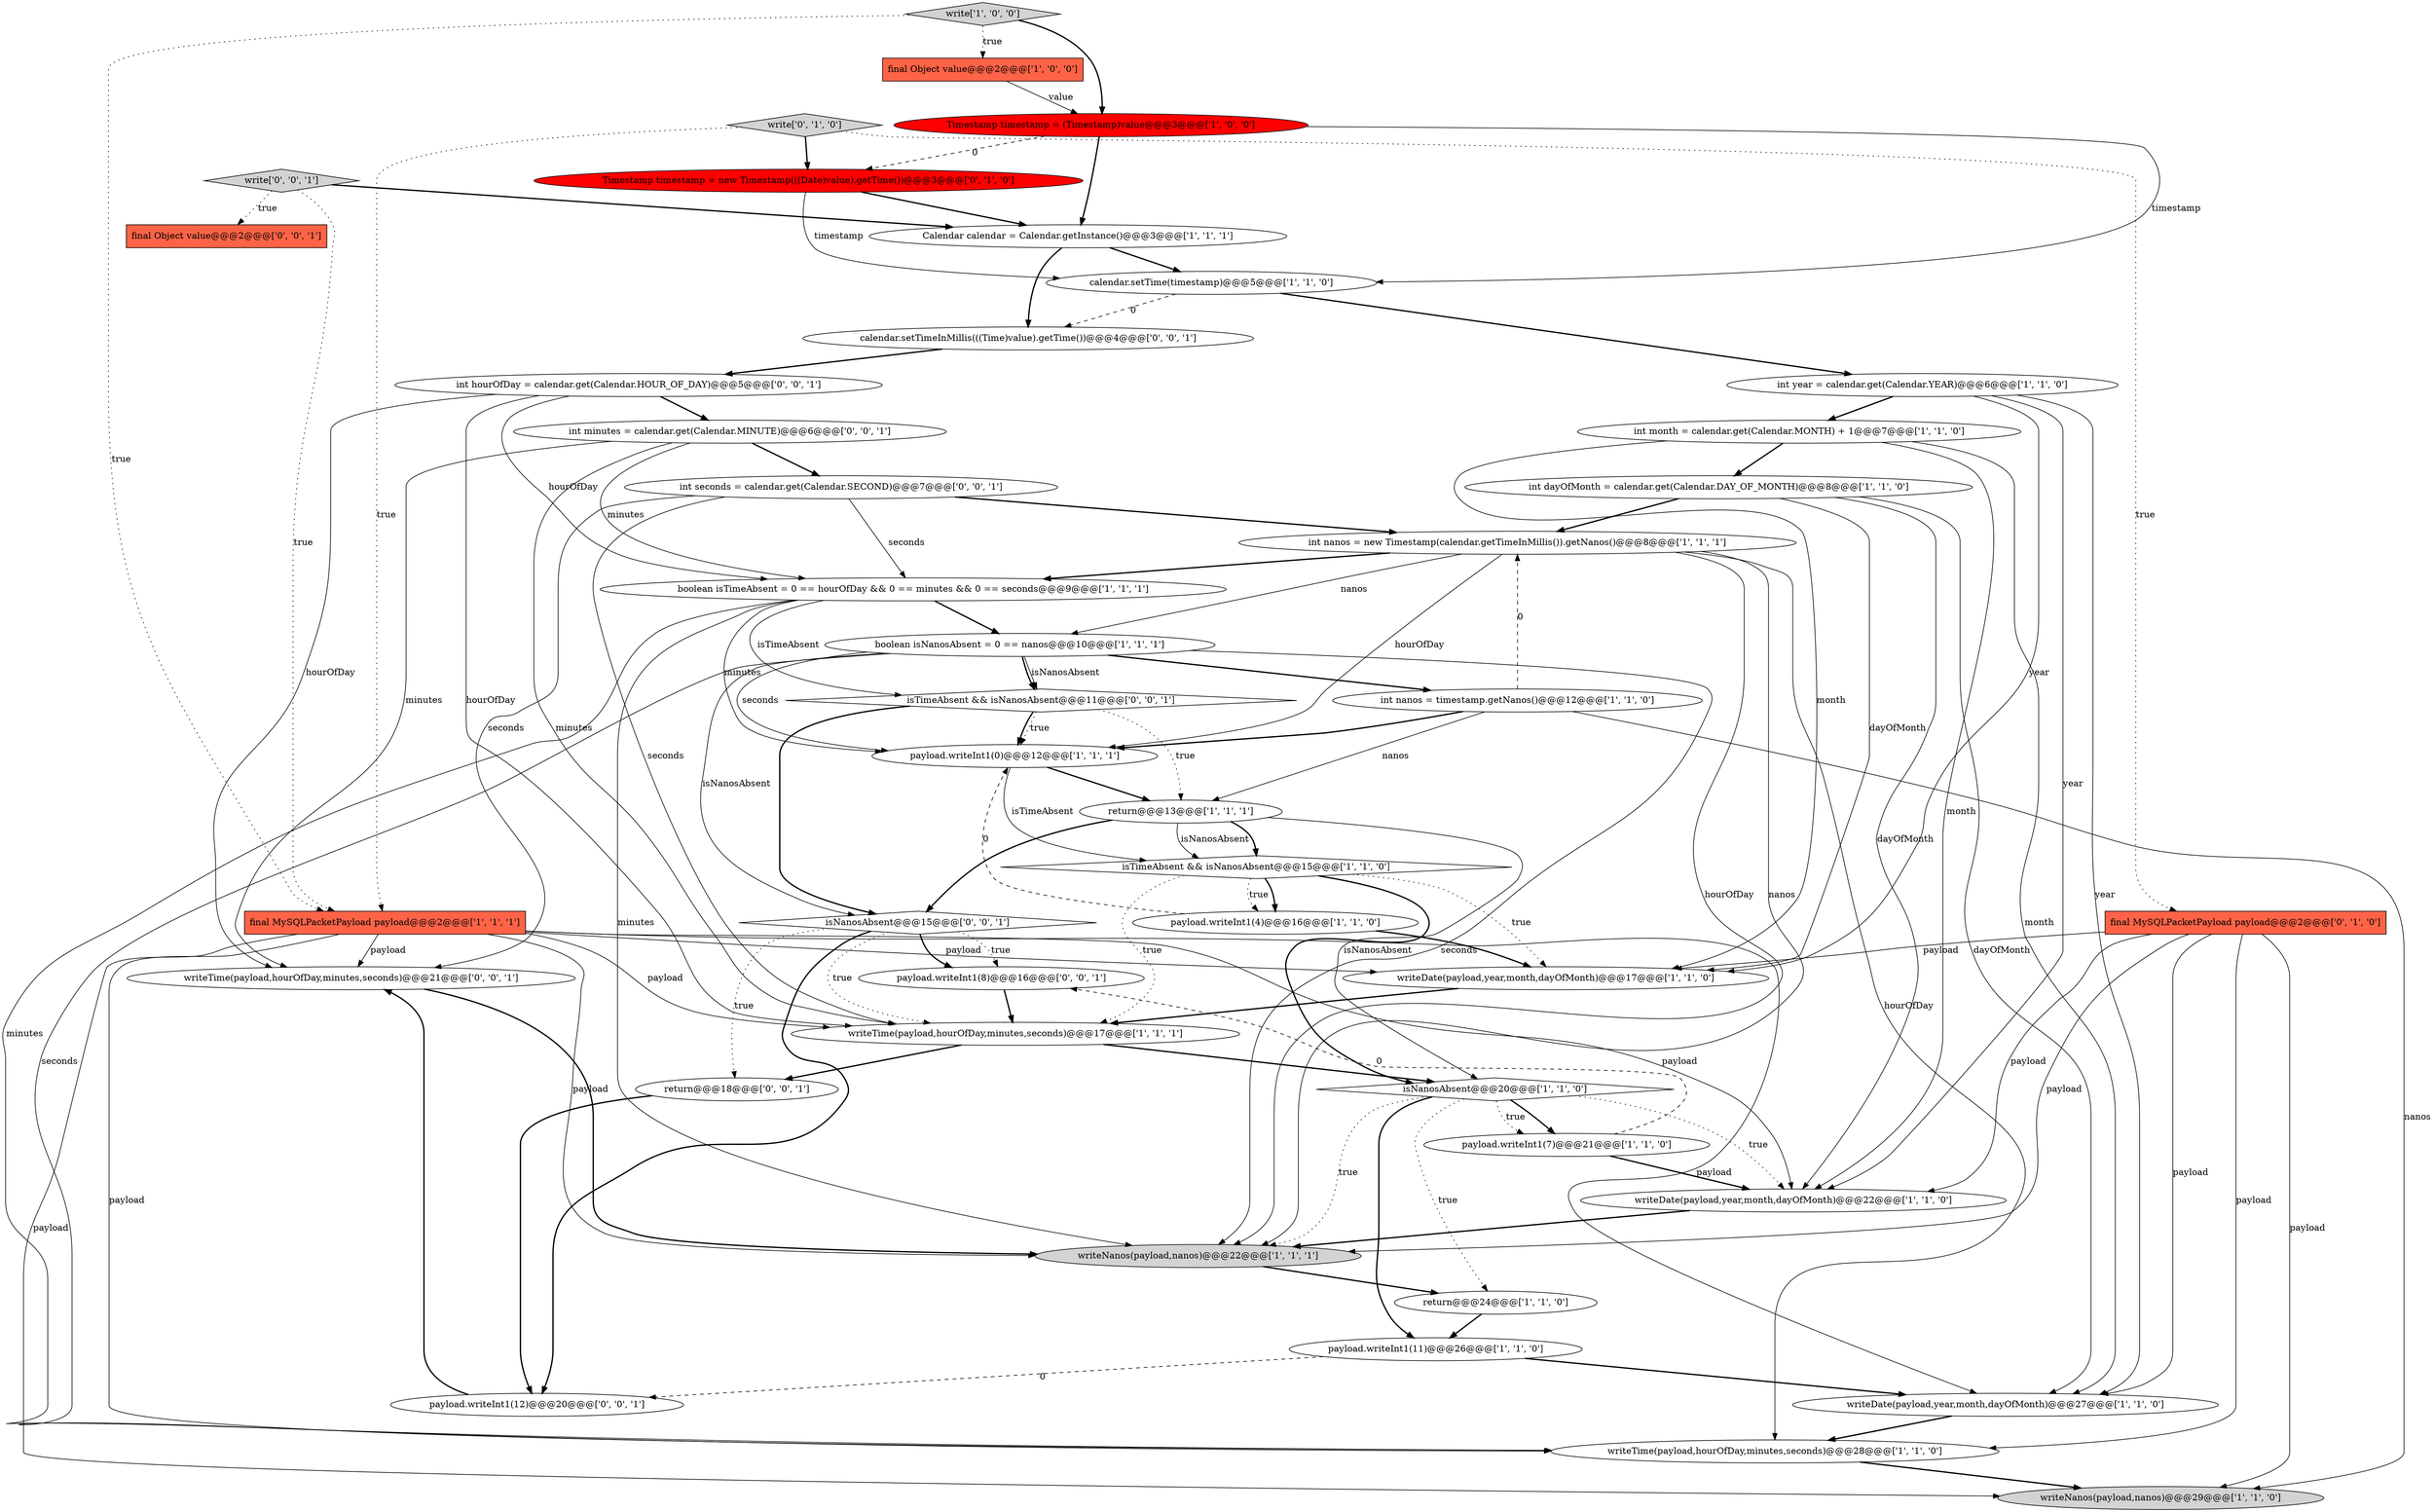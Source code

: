 digraph {
41 [style = filled, label = "writeTime(payload,hourOfDay,minutes,seconds)@@@21@@@['0', '0', '1']", fillcolor = white, shape = ellipse image = "AAA0AAABBB3BBB"];
31 [style = filled, label = "write['0', '0', '1']", fillcolor = lightgray, shape = diamond image = "AAA0AAABBB3BBB"];
36 [style = filled, label = "isNanosAbsent@@@15@@@['0', '0', '1']", fillcolor = white, shape = diamond image = "AAA0AAABBB3BBB"];
3 [style = filled, label = "final Object value@@@2@@@['1', '0', '0']", fillcolor = tomato, shape = box image = "AAA0AAABBB1BBB"];
18 [style = filled, label = "payload.writeInt1(0)@@@12@@@['1', '1', '1']", fillcolor = white, shape = ellipse image = "AAA0AAABBB1BBB"];
23 [style = filled, label = "writeDate(payload,year,month,dayOfMonth)@@@22@@@['1', '1', '0']", fillcolor = white, shape = ellipse image = "AAA0AAABBB1BBB"];
35 [style = filled, label = "return@@@18@@@['0', '0', '1']", fillcolor = white, shape = ellipse image = "AAA0AAABBB3BBB"];
11 [style = filled, label = "payload.writeInt1(4)@@@16@@@['1', '1', '0']", fillcolor = white, shape = ellipse image = "AAA0AAABBB1BBB"];
17 [style = filled, label = "int month = calendar.get(Calendar.MONTH) + 1@@@7@@@['1', '1', '0']", fillcolor = white, shape = ellipse image = "AAA0AAABBB1BBB"];
34 [style = filled, label = "isTimeAbsent && isNanosAbsent@@@11@@@['0', '0', '1']", fillcolor = white, shape = diamond image = "AAA0AAABBB3BBB"];
4 [style = filled, label = "calendar.setTime(timestamp)@@@5@@@['1', '1', '0']", fillcolor = white, shape = ellipse image = "AAA0AAABBB1BBB"];
19 [style = filled, label = "int nanos = new Timestamp(calendar.getTimeInMillis()).getNanos()@@@8@@@['1', '1', '1']", fillcolor = white, shape = ellipse image = "AAA0AAABBB1BBB"];
42 [style = filled, label = "int hourOfDay = calendar.get(Calendar.HOUR_OF_DAY)@@@5@@@['0', '0', '1']", fillcolor = white, shape = ellipse image = "AAA0AAABBB3BBB"];
20 [style = filled, label = "return@@@13@@@['1', '1', '1']", fillcolor = white, shape = ellipse image = "AAA0AAABBB1BBB"];
21 [style = filled, label = "payload.writeInt1(7)@@@21@@@['1', '1', '0']", fillcolor = white, shape = ellipse image = "AAA0AAABBB1BBB"];
16 [style = filled, label = "return@@@24@@@['1', '1', '0']", fillcolor = white, shape = ellipse image = "AAA0AAABBB1BBB"];
38 [style = filled, label = "payload.writeInt1(8)@@@16@@@['0', '0', '1']", fillcolor = white, shape = ellipse image = "AAA0AAABBB3BBB"];
15 [style = filled, label = "isNanosAbsent@@@20@@@['1', '1', '0']", fillcolor = white, shape = diamond image = "AAA0AAABBB1BBB"];
32 [style = filled, label = "int minutes = calendar.get(Calendar.MINUTE)@@@6@@@['0', '0', '1']", fillcolor = white, shape = ellipse image = "AAA0AAABBB3BBB"];
14 [style = filled, label = "boolean isNanosAbsent = 0 == nanos@@@10@@@['1', '1', '1']", fillcolor = white, shape = ellipse image = "AAA0AAABBB1BBB"];
30 [style = filled, label = "final MySQLPacketPayload payload@@@2@@@['0', '1', '0']", fillcolor = tomato, shape = box image = "AAA0AAABBB2BBB"];
27 [style = filled, label = "writeNanos(payload,nanos)@@@22@@@['1', '1', '1']", fillcolor = lightgray, shape = ellipse image = "AAA0AAABBB1BBB"];
25 [style = filled, label = "Timestamp timestamp = (Timestamp)value@@@3@@@['1', '0', '0']", fillcolor = red, shape = ellipse image = "AAA1AAABBB1BBB"];
39 [style = filled, label = "payload.writeInt1(12)@@@20@@@['0', '0', '1']", fillcolor = white, shape = ellipse image = "AAA0AAABBB3BBB"];
8 [style = filled, label = "final MySQLPacketPayload payload@@@2@@@['1', '1', '1']", fillcolor = tomato, shape = box image = "AAA0AAABBB1BBB"];
33 [style = filled, label = "int seconds = calendar.get(Calendar.SECOND)@@@7@@@['0', '0', '1']", fillcolor = white, shape = ellipse image = "AAA0AAABBB3BBB"];
10 [style = filled, label = "payload.writeInt1(11)@@@26@@@['1', '1', '0']", fillcolor = white, shape = ellipse image = "AAA0AAABBB1BBB"];
26 [style = filled, label = "boolean isTimeAbsent = 0 == hourOfDay && 0 == minutes && 0 == seconds@@@9@@@['1', '1', '1']", fillcolor = white, shape = ellipse image = "AAA0AAABBB1BBB"];
6 [style = filled, label = "isTimeAbsent && isNanosAbsent@@@15@@@['1', '1', '0']", fillcolor = white, shape = diamond image = "AAA0AAABBB1BBB"];
5 [style = filled, label = "writeDate(payload,year,month,dayOfMonth)@@@17@@@['1', '1', '0']", fillcolor = white, shape = ellipse image = "AAA0AAABBB1BBB"];
37 [style = filled, label = "final Object value@@@2@@@['0', '0', '1']", fillcolor = tomato, shape = box image = "AAA0AAABBB3BBB"];
7 [style = filled, label = "Calendar calendar = Calendar.getInstance()@@@3@@@['1', '1', '1']", fillcolor = white, shape = ellipse image = "AAA0AAABBB1BBB"];
9 [style = filled, label = "writeDate(payload,year,month,dayOfMonth)@@@27@@@['1', '1', '0']", fillcolor = white, shape = ellipse image = "AAA0AAABBB1BBB"];
12 [style = filled, label = "int year = calendar.get(Calendar.YEAR)@@@6@@@['1', '1', '0']", fillcolor = white, shape = ellipse image = "AAA0AAABBB1BBB"];
29 [style = filled, label = "Timestamp timestamp = new Timestamp(((Date)value).getTime())@@@3@@@['0', '1', '0']", fillcolor = red, shape = ellipse image = "AAA1AAABBB2BBB"];
24 [style = filled, label = "writeTime(payload,hourOfDay,minutes,seconds)@@@28@@@['1', '1', '0']", fillcolor = white, shape = ellipse image = "AAA0AAABBB1BBB"];
22 [style = filled, label = "write['1', '0', '0']", fillcolor = lightgray, shape = diamond image = "AAA0AAABBB1BBB"];
13 [style = filled, label = "int dayOfMonth = calendar.get(Calendar.DAY_OF_MONTH)@@@8@@@['1', '1', '0']", fillcolor = white, shape = ellipse image = "AAA0AAABBB1BBB"];
40 [style = filled, label = "calendar.setTimeInMillis(((Time)value).getTime())@@@4@@@['0', '0', '1']", fillcolor = white, shape = ellipse image = "AAA0AAABBB3BBB"];
28 [style = filled, label = "write['0', '1', '0']", fillcolor = lightgray, shape = diamond image = "AAA0AAABBB2BBB"];
1 [style = filled, label = "writeNanos(payload,nanos)@@@29@@@['1', '1', '0']", fillcolor = lightgray, shape = ellipse image = "AAA0AAABBB1BBB"];
2 [style = filled, label = "int nanos = timestamp.getNanos()@@@12@@@['1', '1', '0']", fillcolor = white, shape = ellipse image = "AAA0AAABBB1BBB"];
0 [style = filled, label = "writeTime(payload,hourOfDay,minutes,seconds)@@@17@@@['1', '1', '1']", fillcolor = white, shape = ellipse image = "AAA0AAABBB1BBB"];
42->26 [style = solid, label="hourOfDay"];
15->10 [style = bold, label=""];
2->19 [style = dashed, label="0"];
8->23 [style = solid, label="payload"];
8->5 [style = solid, label="payload"];
15->21 [style = bold, label=""];
17->5 [style = solid, label="month"];
17->23 [style = solid, label="month"];
34->18 [style = bold, label=""];
30->23 [style = solid, label="payload"];
34->20 [style = dotted, label="true"];
15->21 [style = dotted, label="true"];
36->38 [style = dotted, label="true"];
0->15 [style = bold, label=""];
28->30 [style = dotted, label="true"];
5->0 [style = bold, label=""];
6->11 [style = bold, label=""];
13->9 [style = solid, label="dayOfMonth"];
30->24 [style = solid, label="payload"];
6->0 [style = dotted, label="true"];
6->11 [style = dotted, label="true"];
13->5 [style = solid, label="dayOfMonth"];
9->24 [style = bold, label=""];
36->0 [style = dotted, label="true"];
22->25 [style = bold, label=""];
19->18 [style = solid, label="hourOfDay"];
32->0 [style = solid, label="minutes"];
28->8 [style = dotted, label="true"];
30->9 [style = solid, label="payload"];
14->36 [style = solid, label="isNanosAbsent"];
34->18 [style = dotted, label="true"];
8->9 [style = solid, label="payload"];
26->14 [style = bold, label=""];
2->18 [style = bold, label=""];
2->20 [style = solid, label="nanos"];
18->6 [style = solid, label="isTimeAbsent"];
27->16 [style = bold, label=""];
15->16 [style = dotted, label="true"];
25->7 [style = bold, label=""];
17->9 [style = solid, label="month"];
15->27 [style = dotted, label="true"];
13->23 [style = solid, label="dayOfMonth"];
26->34 [style = solid, label="isTimeAbsent"];
18->20 [style = bold, label=""];
30->27 [style = solid, label="payload"];
8->41 [style = solid, label="payload"];
3->25 [style = solid, label="value"];
19->27 [style = solid, label="nanos"];
11->18 [style = dashed, label="0"];
19->26 [style = bold, label=""];
34->36 [style = bold, label=""];
38->0 [style = bold, label=""];
42->32 [style = bold, label=""];
30->1 [style = solid, label="payload"];
39->41 [style = bold, label=""];
42->41 [style = solid, label="hourOfDay"];
21->23 [style = bold, label=""];
20->6 [style = solid, label="isNanosAbsent"];
19->24 [style = solid, label="hourOfDay"];
28->29 [style = bold, label=""];
19->27 [style = solid, label="hourOfDay"];
41->27 [style = bold, label=""];
10->39 [style = dashed, label="0"];
26->24 [style = solid, label="minutes"];
20->15 [style = solid, label="isNanosAbsent"];
12->17 [style = bold, label=""];
35->39 [style = bold, label=""];
21->38 [style = dashed, label="0"];
7->4 [style = bold, label=""];
14->24 [style = solid, label="seconds"];
30->5 [style = solid, label="payload"];
29->4 [style = solid, label="timestamp"];
14->34 [style = solid, label="isNanosAbsent"];
2->1 [style = solid, label="nanos"];
32->33 [style = bold, label=""];
6->15 [style = bold, label=""];
36->39 [style = bold, label=""];
31->7 [style = bold, label=""];
31->8 [style = dotted, label="true"];
8->27 [style = solid, label="payload"];
11->5 [style = bold, label=""];
12->5 [style = solid, label="year"];
13->19 [style = bold, label=""];
8->0 [style = solid, label="payload"];
4->12 [style = bold, label=""];
22->3 [style = dotted, label="true"];
33->41 [style = solid, label="seconds"];
17->13 [style = bold, label=""];
14->2 [style = bold, label=""];
10->9 [style = bold, label=""];
32->26 [style = solid, label="minutes"];
24->1 [style = bold, label=""];
33->19 [style = bold, label=""];
15->23 [style = dotted, label="true"];
7->40 [style = bold, label=""];
20->36 [style = bold, label=""];
26->27 [style = solid, label="minutes"];
12->9 [style = solid, label="year"];
19->14 [style = solid, label="nanos"];
31->37 [style = dotted, label="true"];
23->27 [style = bold, label=""];
16->10 [style = bold, label=""];
26->18 [style = solid, label="minutes"];
14->27 [style = solid, label="seconds"];
14->18 [style = solid, label="seconds"];
14->34 [style = bold, label=""];
20->6 [style = bold, label=""];
33->26 [style = solid, label="seconds"];
25->4 [style = solid, label="timestamp"];
22->8 [style = dotted, label="true"];
8->24 [style = solid, label="payload"];
32->41 [style = solid, label="minutes"];
0->35 [style = bold, label=""];
25->29 [style = dashed, label="0"];
29->7 [style = bold, label=""];
36->38 [style = bold, label=""];
8->1 [style = solid, label="payload"];
33->0 [style = solid, label="seconds"];
36->35 [style = dotted, label="true"];
4->40 [style = dashed, label="0"];
12->23 [style = solid, label="year"];
40->42 [style = bold, label=""];
6->5 [style = dotted, label="true"];
42->0 [style = solid, label="hourOfDay"];
}
